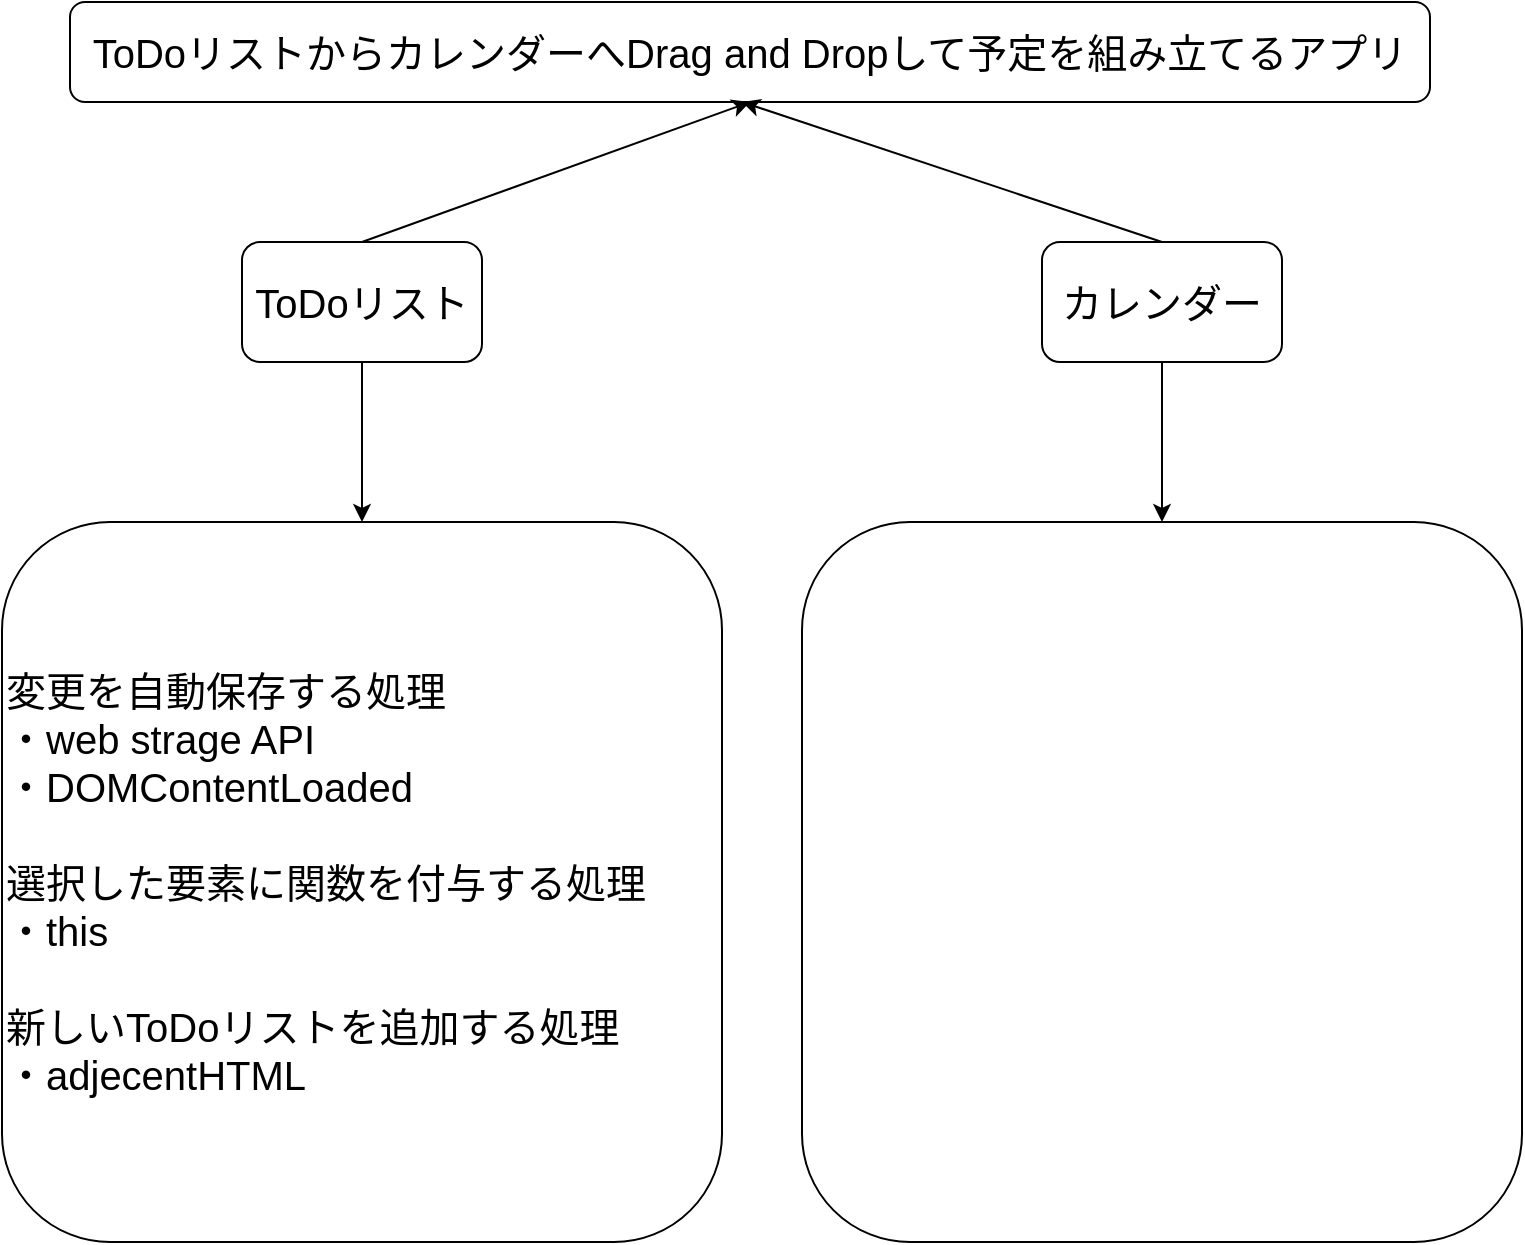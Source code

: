 <mxfile>
    <diagram id="Gq-Qeu5O5Kg4hlNMJWec" name="ページ1">
        <mxGraphModel dx="1102" dy="719" grid="1" gridSize="10" guides="1" tooltips="1" connect="1" arrows="1" fold="1" page="1" pageScale="1" pageWidth="827" pageHeight="1169" math="0" shadow="0">
            <root>
                <mxCell id="0"/>
                <mxCell id="1" parent="0"/>
                <mxCell id="2" value="ToDoリストからカレンダーへDrag and Dropして予定を組み立てるアプリ" style="rounded=1;whiteSpace=wrap;html=1;fontSize=20;" vertex="1" parent="1">
                    <mxGeometry x="74" y="80" width="680" height="50" as="geometry"/>
                </mxCell>
                <mxCell id="5" style="edgeStyle=none;html=1;exitX=0.5;exitY=0;exitDx=0;exitDy=0;entryX=0.5;entryY=1;entryDx=0;entryDy=0;fontSize=20;" edge="1" parent="1" source="3" target="2">
                    <mxGeometry relative="1" as="geometry"/>
                </mxCell>
                <mxCell id="8" value="" style="edgeStyle=none;html=1;fontSize=20;" edge="1" parent="1" source="3" target="7">
                    <mxGeometry relative="1" as="geometry"/>
                </mxCell>
                <mxCell id="3" value="ToDoリスト" style="rounded=1;whiteSpace=wrap;html=1;fontSize=20;" vertex="1" parent="1">
                    <mxGeometry x="160" y="200" width="120" height="60" as="geometry"/>
                </mxCell>
                <mxCell id="6" style="edgeStyle=none;html=1;exitX=0.5;exitY=0;exitDx=0;exitDy=0;fontSize=20;" edge="1" parent="1" source="4">
                    <mxGeometry relative="1" as="geometry">
                        <mxPoint x="410" y="130" as="targetPoint"/>
                    </mxGeometry>
                </mxCell>
                <mxCell id="11" value="" style="edgeStyle=none;html=1;fontSize=20;fontColor=#cccccc;" edge="1" parent="1" source="4" target="10">
                    <mxGeometry relative="1" as="geometry"/>
                </mxCell>
                <mxCell id="4" value="カレンダー" style="rounded=1;whiteSpace=wrap;html=1;fontSize=20;" vertex="1" parent="1">
                    <mxGeometry x="560" y="200" width="120" height="60" as="geometry"/>
                </mxCell>
                <mxCell id="7" value="変更を自動保存する処理&lt;br&gt;・web strage API&lt;br&gt;・DOMContentLoaded&lt;br&gt;&lt;br&gt;選択した要素に関数を付与する処理&lt;br&gt;・this&lt;br&gt;&lt;br&gt;新しいToDoリストを追加する処理&lt;br&gt;・adjecentHTML" style="whiteSpace=wrap;html=1;fontSize=20;rounded=1;align=left;" vertex="1" parent="1">
                    <mxGeometry x="40" y="340" width="360" height="360" as="geometry"/>
                </mxCell>
                <mxCell id="10" value="" style="whiteSpace=wrap;html=1;fontSize=20;rounded=1;align=left;" vertex="1" parent="1">
                    <mxGeometry x="440" y="340" width="360" height="360" as="geometry"/>
                </mxCell>
            </root>
        </mxGraphModel>
    </diagram>
</mxfile>